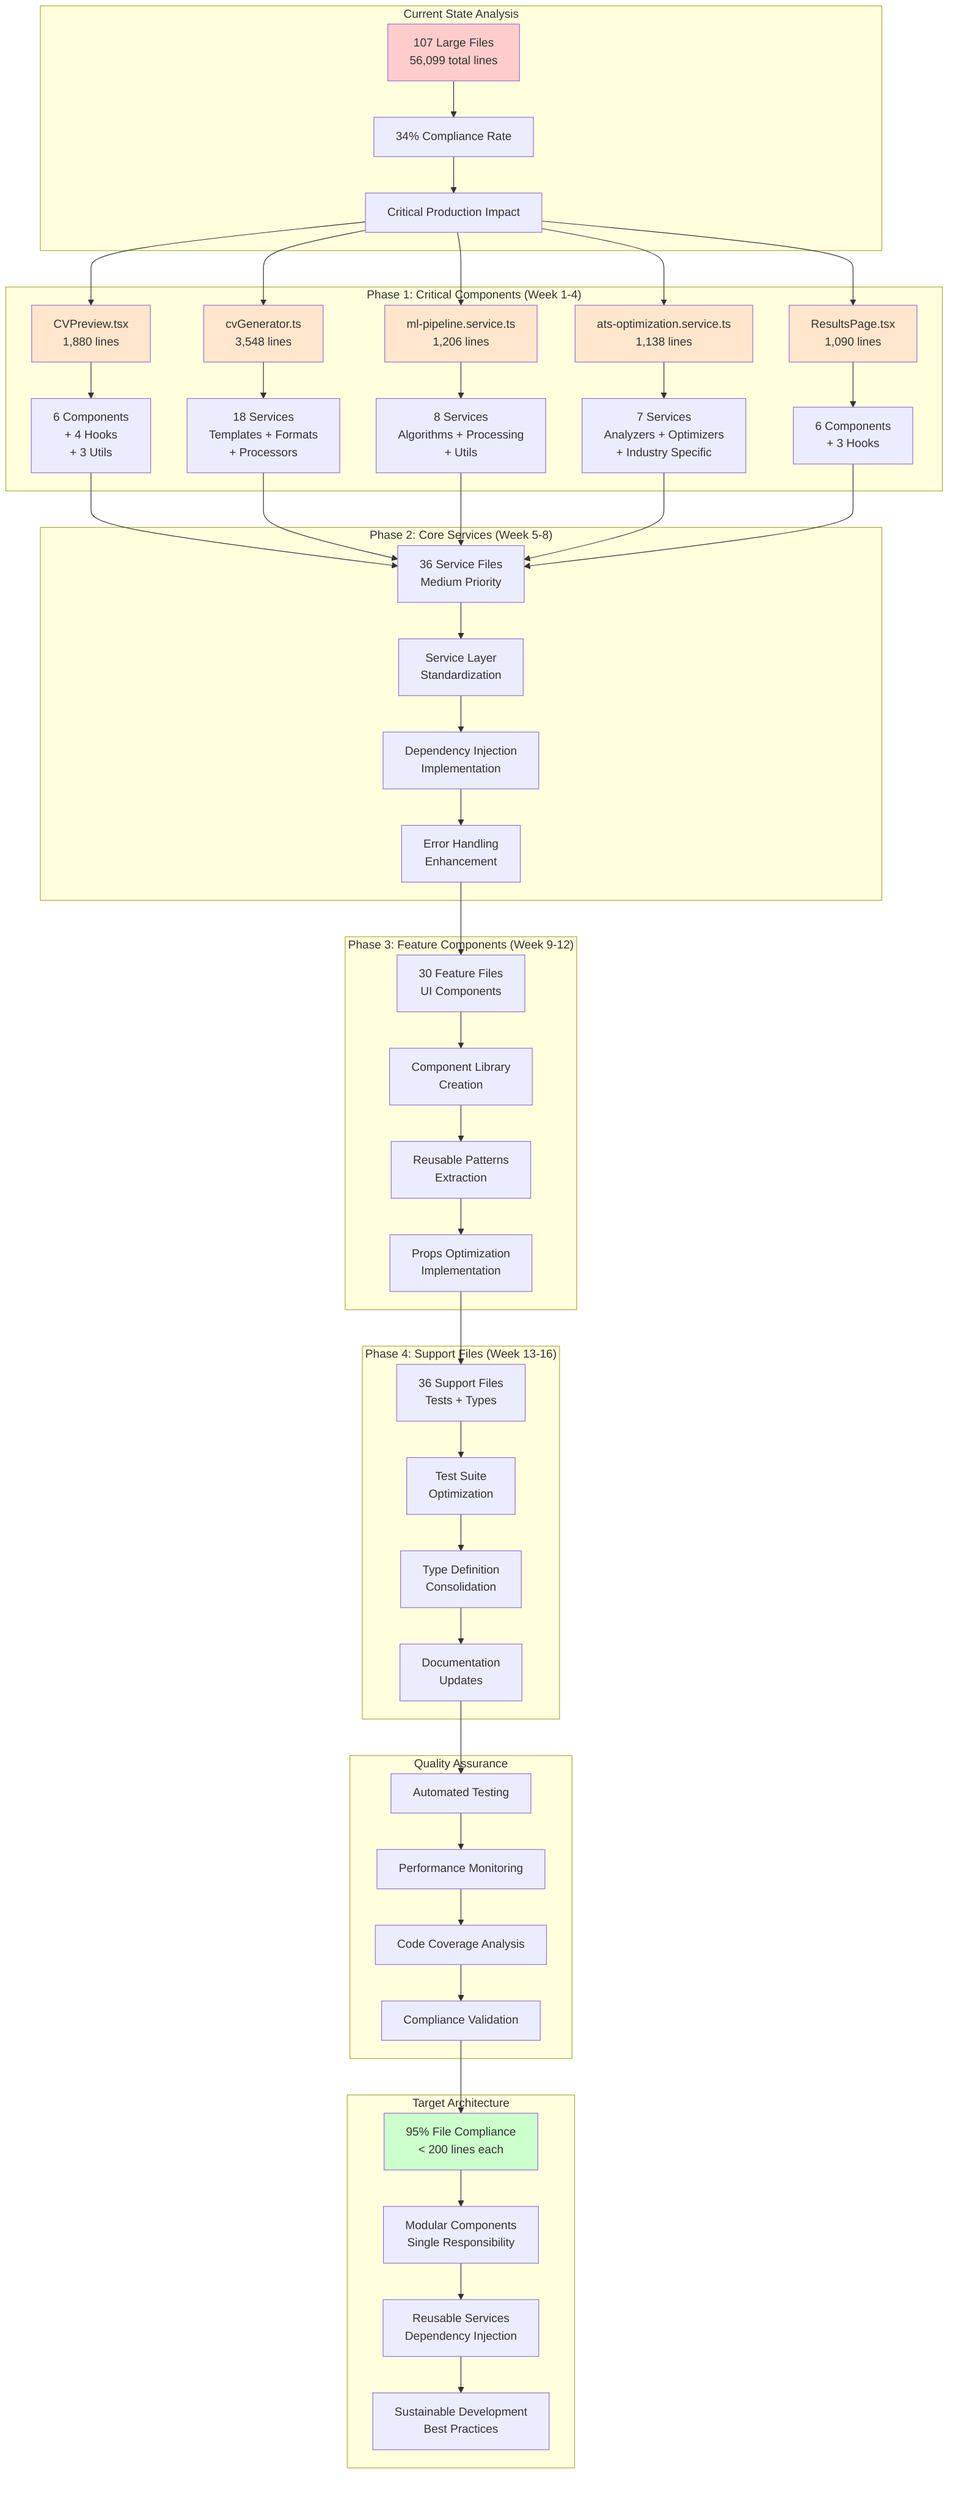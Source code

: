 graph TB
    subgraph "Current State Analysis"
        A[107 Large Files<br/>56,099 total lines] --> B[34% Compliance Rate]
        B --> C[Critical Production Impact]
    end
    
    subgraph "Phase 1: Critical Components (Week 1-4)"
        D[CVPreview.tsx<br/>1,880 lines] --> D1[6 Components<br/>+ 4 Hooks<br/>+ 3 Utils]
        E[cvGenerator.ts<br/>3,548 lines] --> E1[18 Services<br/>Templates + Formats<br/>+ Processors]
        F[ml-pipeline.service.ts<br/>1,206 lines] --> F1[8 Services<br/>Algorithms + Processing<br/>+ Utils]
        G[ats-optimization.service.ts<br/>1,138 lines] --> G1[7 Services<br/>Analyzers + Optimizers<br/>+ Industry Specific]
        H[ResultsPage.tsx<br/>1,090 lines] --> H1[6 Components<br/>+ 3 Hooks]
    end
    
    subgraph "Phase 2: Core Services (Week 5-8)"
        I[36 Service Files<br/>Medium Priority] --> I1[Service Layer<br/>Standardization]
        I1 --> I2[Dependency Injection<br/>Implementation]
        I2 --> I3[Error Handling<br/>Enhancement]
    end
    
    subgraph "Phase 3: Feature Components (Week 9-12)"
        J[30 Feature Files<br/>UI Components] --> J1[Component Library<br/>Creation]
        J1 --> J2[Reusable Patterns<br/>Extraction]
        J2 --> J3[Props Optimization<br/>Implementation]
    end
    
    subgraph "Phase 4: Support Files (Week 13-16)"
        K[36 Support Files<br/>Tests + Types] --> K1[Test Suite<br/>Optimization]
        K1 --> K2[Type Definition<br/>Consolidation]
        K2 --> K3[Documentation<br/>Updates]
    end
    
    subgraph "Quality Assurance"
        L[Automated Testing] --> M[Performance Monitoring]
        M --> N[Code Coverage Analysis]
        N --> O[Compliance Validation]
    end
    
    subgraph "Target Architecture"
        P[95% File Compliance<br/>< 200 lines each] --> Q[Modular Components<br/>Single Responsibility]
        Q --> R[Reusable Services<br/>Dependency Injection]
        R --> S[Sustainable Development<br/>Best Practices]
    end
    
    C --> D
    C --> E
    C --> F
    C --> G
    C --> H
    
    D1 --> I
    E1 --> I
    F1 --> I
    G1 --> I
    H1 --> I
    
    I3 --> J
    J3 --> K
    K3 --> L
    O --> P
    
    style A fill:#ffcccc
    style D fill:#ffe6cc
    style E fill:#ffe6cc
    style F fill:#ffe6cc
    style G fill:#ffe6cc
    style H fill:#ffe6cc
    style P fill:#ccffcc